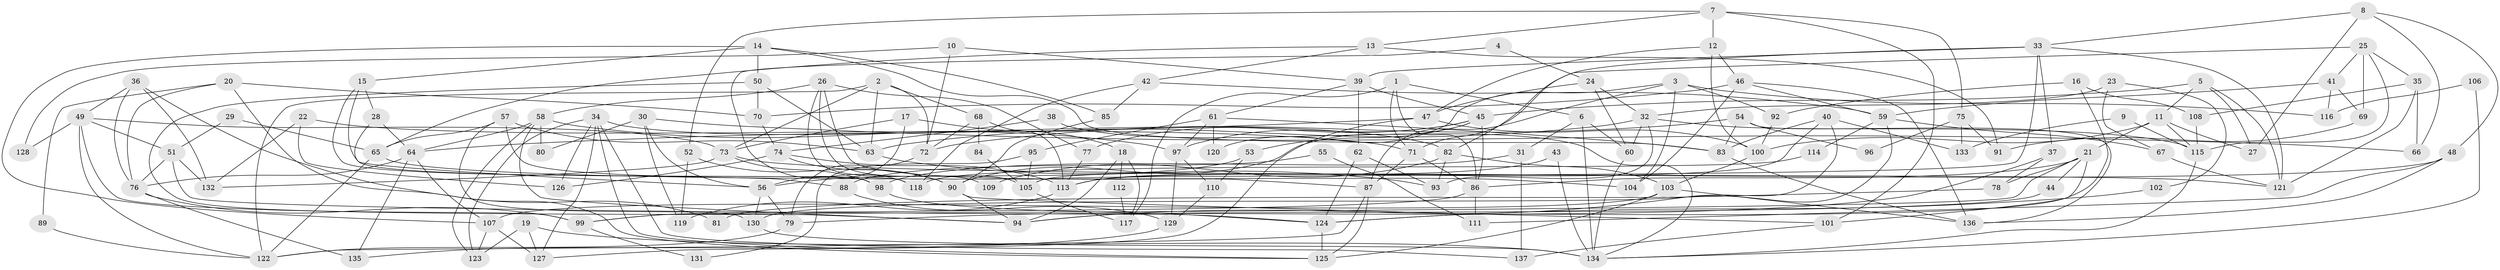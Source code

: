 // coarse degree distribution, {6: 0.08695652173913043, 5: 0.16304347826086957, 2: 0.13043478260869565, 4: 0.14130434782608695, 7: 0.15217391304347827, 8: 0.10869565217391304, 3: 0.1956521739130435, 10: 0.010869565217391304, 9: 0.010869565217391304}
// Generated by graph-tools (version 1.1) at 2025/24/03/03/25 07:24:04]
// undirected, 137 vertices, 274 edges
graph export_dot {
graph [start="1"]
  node [color=gray90,style=filled];
  1;
  2;
  3;
  4;
  5;
  6;
  7;
  8;
  9;
  10;
  11;
  12;
  13;
  14;
  15;
  16;
  17;
  18;
  19;
  20;
  21;
  22;
  23;
  24;
  25;
  26;
  27;
  28;
  29;
  30;
  31;
  32;
  33;
  34;
  35;
  36;
  37;
  38;
  39;
  40;
  41;
  42;
  43;
  44;
  45;
  46;
  47;
  48;
  49;
  50;
  51;
  52;
  53;
  54;
  55;
  56;
  57;
  58;
  59;
  60;
  61;
  62;
  63;
  64;
  65;
  66;
  67;
  68;
  69;
  70;
  71;
  72;
  73;
  74;
  75;
  76;
  77;
  78;
  79;
  80;
  81;
  82;
  83;
  84;
  85;
  86;
  87;
  88;
  89;
  90;
  91;
  92;
  93;
  94;
  95;
  96;
  97;
  98;
  99;
  100;
  101;
  102;
  103;
  104;
  105;
  106;
  107;
  108;
  109;
  110;
  111;
  112;
  113;
  114;
  115;
  116;
  117;
  118;
  119;
  120;
  121;
  122;
  123;
  124;
  125;
  126;
  127;
  128;
  129;
  130;
  131;
  132;
  133;
  134;
  135;
  136;
  137;
  1 -- 71;
  1 -- 86;
  1 -- 6;
  1 -- 117;
  2 -- 63;
  2 -- 73;
  2 -- 68;
  2 -- 72;
  2 -- 122;
  3 -- 87;
  3 -- 104;
  3 -- 92;
  3 -- 116;
  3 -- 120;
  4 -- 118;
  4 -- 24;
  5 -- 45;
  5 -- 11;
  5 -- 27;
  5 -- 121;
  6 -- 134;
  6 -- 31;
  6 -- 60;
  7 -- 12;
  7 -- 101;
  7 -- 13;
  7 -- 52;
  7 -- 75;
  8 -- 48;
  8 -- 33;
  8 -- 27;
  8 -- 66;
  9 -- 115;
  9 -- 133;
  10 -- 39;
  10 -- 72;
  10 -- 128;
  11 -- 115;
  11 -- 27;
  11 -- 21;
  11 -- 100;
  12 -- 47;
  12 -- 100;
  12 -- 46;
  13 -- 65;
  13 -- 42;
  13 -- 91;
  14 -- 83;
  14 -- 107;
  14 -- 15;
  14 -- 50;
  14 -- 85;
  15 -- 28;
  15 -- 98;
  15 -- 118;
  16 -- 108;
  16 -- 92;
  16 -- 124;
  17 -- 73;
  17 -- 18;
  17 -- 56;
  18 -- 117;
  18 -- 94;
  18 -- 112;
  19 -- 134;
  19 -- 127;
  19 -- 123;
  20 -- 125;
  20 -- 76;
  20 -- 70;
  20 -- 89;
  21 -- 101;
  21 -- 44;
  21 -- 78;
  21 -- 86;
  21 -- 99;
  22 -- 126;
  22 -- 71;
  22 -- 132;
  23 -- 67;
  23 -- 32;
  23 -- 102;
  24 -- 47;
  24 -- 60;
  24 -- 32;
  25 -- 115;
  25 -- 71;
  25 -- 35;
  25 -- 41;
  25 -- 69;
  26 -- 58;
  26 -- 87;
  26 -- 77;
  26 -- 105;
  26 -- 109;
  28 -- 56;
  28 -- 64;
  29 -- 65;
  29 -- 51;
  30 -- 56;
  30 -- 66;
  30 -- 80;
  30 -- 119;
  31 -- 98;
  31 -- 137;
  32 -- 93;
  32 -- 60;
  32 -- 63;
  32 -- 115;
  33 -- 82;
  33 -- 105;
  33 -- 37;
  33 -- 39;
  33 -- 121;
  34 -- 123;
  34 -- 127;
  34 -- 82;
  34 -- 125;
  34 -- 126;
  34 -- 137;
  35 -- 121;
  35 -- 66;
  35 -- 108;
  36 -- 76;
  36 -- 132;
  36 -- 49;
  36 -- 81;
  37 -- 79;
  37 -- 78;
  38 -- 134;
  38 -- 74;
  39 -- 61;
  39 -- 45;
  39 -- 62;
  40 -- 83;
  40 -- 94;
  40 -- 105;
  40 -- 133;
  41 -- 59;
  41 -- 69;
  41 -- 116;
  42 -- 85;
  42 -- 59;
  42 -- 118;
  43 -- 134;
  43 -- 113;
  44 -- 94;
  45 -- 77;
  45 -- 53;
  45 -- 86;
  45 -- 90;
  45 -- 97;
  46 -- 70;
  46 -- 59;
  46 -- 104;
  46 -- 136;
  47 -- 100;
  47 -- 64;
  47 -- 127;
  48 -- 136;
  48 -- 113;
  48 -- 111;
  49 -- 51;
  49 -- 73;
  49 -- 94;
  49 -- 122;
  49 -- 128;
  50 -- 99;
  50 -- 63;
  50 -- 70;
  51 -- 124;
  51 -- 132;
  51 -- 76;
  52 -- 90;
  52 -- 119;
  53 -- 56;
  53 -- 110;
  54 -- 136;
  54 -- 72;
  54 -- 83;
  54 -- 96;
  55 -- 111;
  55 -- 88;
  56 -- 79;
  56 -- 130;
  57 -- 130;
  57 -- 63;
  57 -- 65;
  57 -- 88;
  58 -- 97;
  58 -- 123;
  58 -- 64;
  58 -- 80;
  58 -- 94;
  59 -- 67;
  59 -- 114;
  59 -- 130;
  60 -- 134;
  61 -- 83;
  61 -- 97;
  61 -- 95;
  61 -- 120;
  62 -- 124;
  62 -- 93;
  63 -- 93;
  64 -- 76;
  64 -- 107;
  64 -- 135;
  65 -- 122;
  65 -- 104;
  67 -- 121;
  68 -- 113;
  68 -- 72;
  68 -- 84;
  69 -- 91;
  70 -- 74;
  71 -- 86;
  71 -- 87;
  72 -- 79;
  73 -- 121;
  73 -- 98;
  73 -- 132;
  74 -- 90;
  74 -- 113;
  74 -- 126;
  75 -- 91;
  75 -- 96;
  75 -- 133;
  76 -- 99;
  76 -- 135;
  77 -- 113;
  78 -- 81;
  79 -- 122;
  82 -- 93;
  82 -- 103;
  82 -- 109;
  83 -- 136;
  84 -- 105;
  85 -- 90;
  86 -- 99;
  86 -- 111;
  87 -- 125;
  87 -- 122;
  88 -- 129;
  89 -- 122;
  90 -- 94;
  90 -- 101;
  92 -- 100;
  95 -- 105;
  95 -- 131;
  97 -- 129;
  97 -- 110;
  98 -- 124;
  99 -- 131;
  100 -- 103;
  101 -- 137;
  102 -- 124;
  103 -- 125;
  103 -- 107;
  103 -- 136;
  105 -- 117;
  106 -- 116;
  106 -- 134;
  107 -- 123;
  107 -- 127;
  108 -- 115;
  110 -- 129;
  112 -- 117;
  113 -- 119;
  114 -- 118;
  115 -- 134;
  124 -- 125;
  129 -- 135;
  130 -- 134;
}
